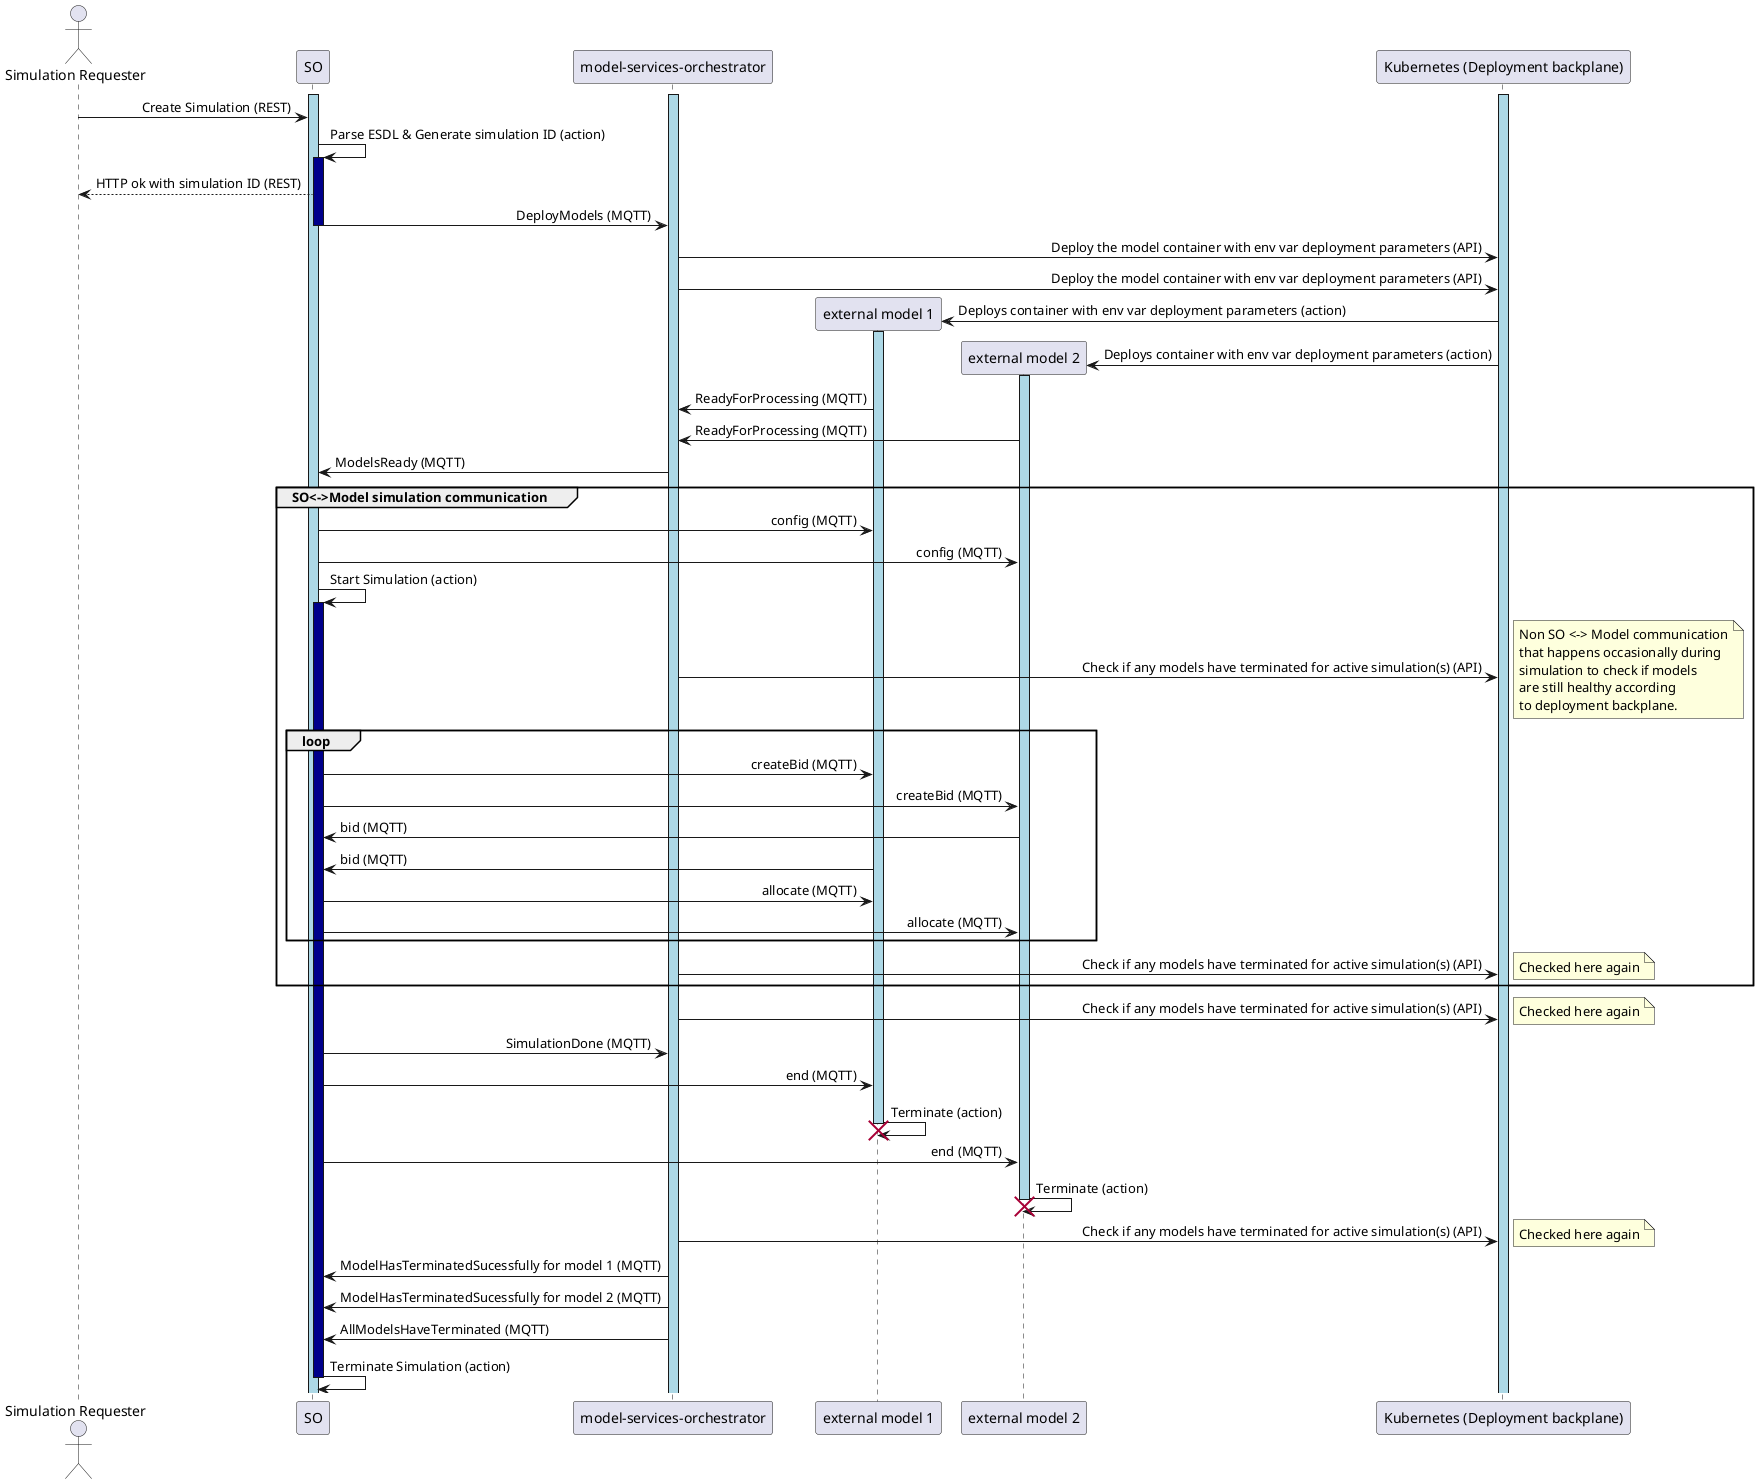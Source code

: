 @startuml
skinparam sequenceMessageAlign reversedirection

actor "Simulation Requester" as sim_req
participant SO as so
participant "model-services-orchestrator" as mso
participant "external model 1" as model_1
participant "external model 2" as model_2
participant "Kubernetes (Deployment backplane)" as deploy_plane

activate mso #lightblue
activate so #lightblue
activate deploy_plane #lightblue

sim_req -> so : Create Simulation (REST)
so -> so : Parse ESDL & Generate simulation ID (action)
activate so #darkblue
so --> sim_req : HTTP ok with simulation ID (REST)
so -> mso : DeployModels (MQTT)
deactivate so
mso -> deploy_plane : Deploy the model container with env var deployment parameters (API)
mso -> deploy_plane : Deploy the model container with env var deployment parameters (API)
create model_1
deploy_plane -> model_1 : Deploys container with env var deployment parameters (action)
activate model_1 #lightblue
create model_2
deploy_plane -> model_2 : Deploys container with env var deployment parameters (action)
activate model_2 #lightblue
model_1 -> mso : ReadyForProcessing (MQTT)
model_2 -> mso : ReadyForProcessing (MQTT)
mso -> so : ModelsReady (MQTT)

group SO<->Model simulation communication
so -> model_1 : config (MQTT)
so -> model_2 : config (MQTT)
so -> so : Start Simulation (action)
activate so #darkblue
mso -> deploy_plane : Check if any models have terminated for active simulation(s) (API)
    note right
        Non SO <-> Model communication
        that happens occasionally during
        simulation to check if models
        are still healthy according
        to deployment backplane.
    end note
loop
so -> model_1 : createBid (MQTT)
so -> model_2 : createBid (MQTT)
model_2 -> so : bid (MQTT)
model_1 -> so : bid (MQTT)
so -> model_1 : allocate (MQTT)
so -> model_2 : allocate (MQTT)
end
mso -> deploy_plane : Check if any models have terminated for active simulation(s) (API)
    note right: Checked here again
end

mso -> deploy_plane : Check if any models have terminated for active simulation(s) (API)
    note right: Checked here again
so -> mso : SimulationDone (MQTT)
so -> model_1 : end (MQTT)
model_1 -> model_1 : Terminate (action)
deactivate model_1
destroy model_1
so -> model_2 : end (MQTT)
model_2 -> model_2 : Terminate (action)
deactivate model_2
destroy model_2
mso -> deploy_plane : Check if any models have terminated for active simulation(s) (API)
    note right: Checked here again
mso -> so : ModelHasTerminatedSucessfully for model 1 (MQTT)
mso -> so : ModelHasTerminatedSucessfully for model 2 (MQTT)
mso -> so : AllModelsHaveTerminated (MQTT)
so -> so : Terminate Simulation (action)
deactivate so

@enduml
